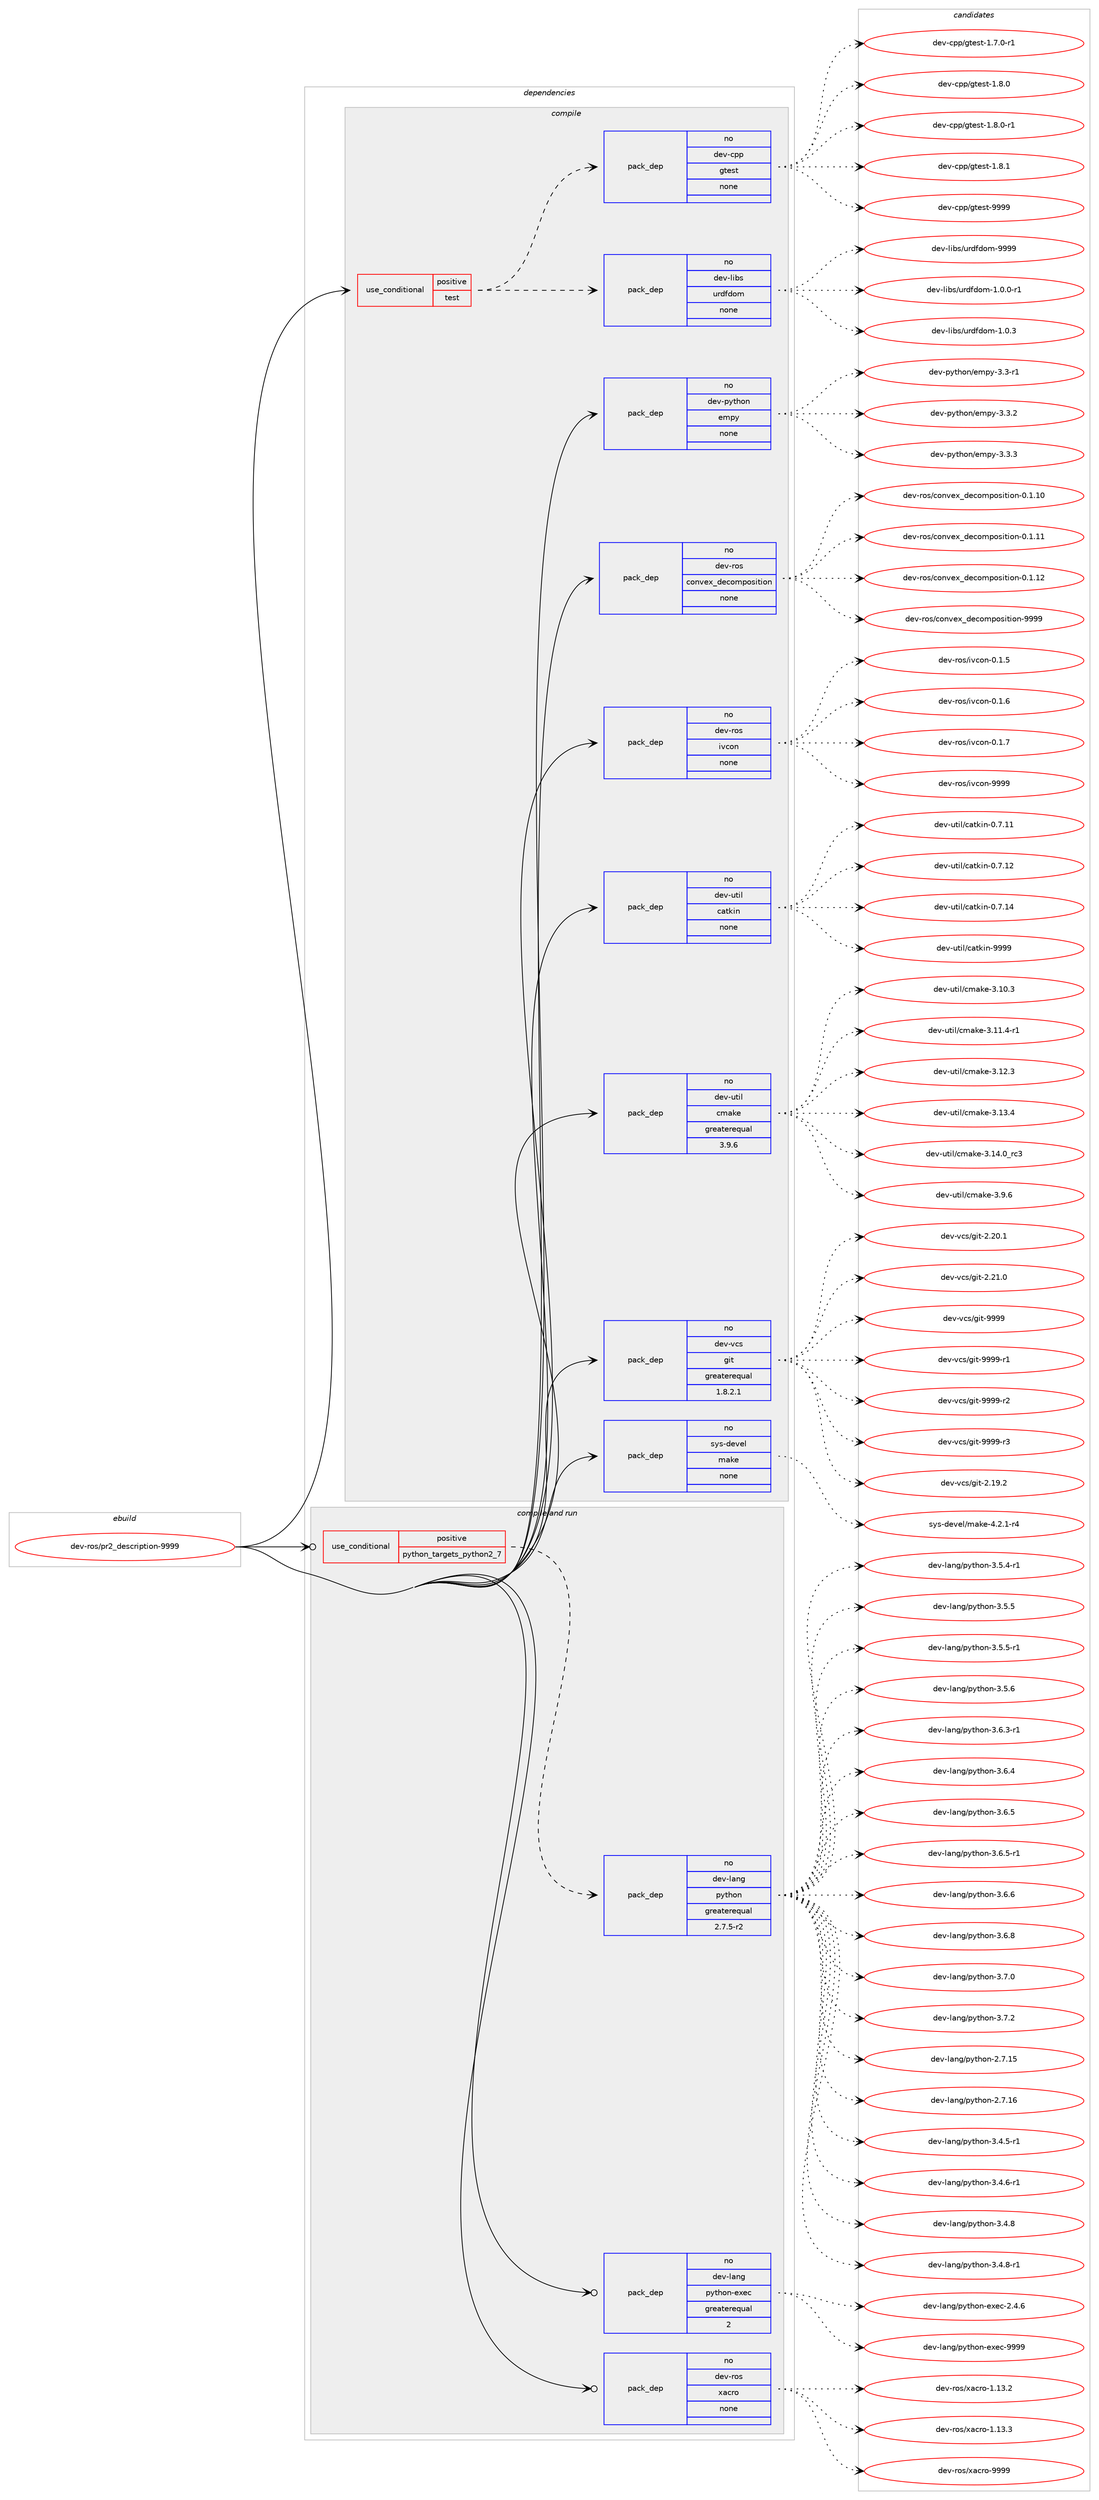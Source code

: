digraph prolog {

# *************
# Graph options
# *************

newrank=true;
concentrate=true;
compound=true;
graph [rankdir=LR,fontname=Helvetica,fontsize=10,ranksep=1.5];#, ranksep=2.5, nodesep=0.2];
edge  [arrowhead=vee];
node  [fontname=Helvetica,fontsize=10];

# **********
# The ebuild
# **********

subgraph cluster_leftcol {
color=gray;
rank=same;
label=<<i>ebuild</i>>;
id [label="dev-ros/pr2_description-9999", color=red, width=4, href="../dev-ros/pr2_description-9999.svg"];
}

# ****************
# The dependencies
# ****************

subgraph cluster_midcol {
color=gray;
label=<<i>dependencies</i>>;
subgraph cluster_compile {
fillcolor="#eeeeee";
style=filled;
label=<<i>compile</i>>;
subgraph cond389384 {
dependency1461991 [label=<<TABLE BORDER="0" CELLBORDER="1" CELLSPACING="0" CELLPADDING="4"><TR><TD ROWSPAN="3" CELLPADDING="10">use_conditional</TD></TR><TR><TD>positive</TD></TR><TR><TD>test</TD></TR></TABLE>>, shape=none, color=red];
subgraph pack1049217 {
dependency1461992 [label=<<TABLE BORDER="0" CELLBORDER="1" CELLSPACING="0" CELLPADDING="4" WIDTH="220"><TR><TD ROWSPAN="6" CELLPADDING="30">pack_dep</TD></TR><TR><TD WIDTH="110">no</TD></TR><TR><TD>dev-libs</TD></TR><TR><TD>urdfdom</TD></TR><TR><TD>none</TD></TR><TR><TD></TD></TR></TABLE>>, shape=none, color=blue];
}
dependency1461991:e -> dependency1461992:w [weight=20,style="dashed",arrowhead="vee"];
subgraph pack1049218 {
dependency1461993 [label=<<TABLE BORDER="0" CELLBORDER="1" CELLSPACING="0" CELLPADDING="4" WIDTH="220"><TR><TD ROWSPAN="6" CELLPADDING="30">pack_dep</TD></TR><TR><TD WIDTH="110">no</TD></TR><TR><TD>dev-cpp</TD></TR><TR><TD>gtest</TD></TR><TR><TD>none</TD></TR><TR><TD></TD></TR></TABLE>>, shape=none, color=blue];
}
dependency1461991:e -> dependency1461993:w [weight=20,style="dashed",arrowhead="vee"];
}
id:e -> dependency1461991:w [weight=20,style="solid",arrowhead="vee"];
subgraph pack1049219 {
dependency1461994 [label=<<TABLE BORDER="0" CELLBORDER="1" CELLSPACING="0" CELLPADDING="4" WIDTH="220"><TR><TD ROWSPAN="6" CELLPADDING="30">pack_dep</TD></TR><TR><TD WIDTH="110">no</TD></TR><TR><TD>dev-python</TD></TR><TR><TD>empy</TD></TR><TR><TD>none</TD></TR><TR><TD></TD></TR></TABLE>>, shape=none, color=blue];
}
id:e -> dependency1461994:w [weight=20,style="solid",arrowhead="vee"];
subgraph pack1049220 {
dependency1461995 [label=<<TABLE BORDER="0" CELLBORDER="1" CELLSPACING="0" CELLPADDING="4" WIDTH="220"><TR><TD ROWSPAN="6" CELLPADDING="30">pack_dep</TD></TR><TR><TD WIDTH="110">no</TD></TR><TR><TD>dev-ros</TD></TR><TR><TD>convex_decomposition</TD></TR><TR><TD>none</TD></TR><TR><TD></TD></TR></TABLE>>, shape=none, color=blue];
}
id:e -> dependency1461995:w [weight=20,style="solid",arrowhead="vee"];
subgraph pack1049221 {
dependency1461996 [label=<<TABLE BORDER="0" CELLBORDER="1" CELLSPACING="0" CELLPADDING="4" WIDTH="220"><TR><TD ROWSPAN="6" CELLPADDING="30">pack_dep</TD></TR><TR><TD WIDTH="110">no</TD></TR><TR><TD>dev-ros</TD></TR><TR><TD>ivcon</TD></TR><TR><TD>none</TD></TR><TR><TD></TD></TR></TABLE>>, shape=none, color=blue];
}
id:e -> dependency1461996:w [weight=20,style="solid",arrowhead="vee"];
subgraph pack1049222 {
dependency1461997 [label=<<TABLE BORDER="0" CELLBORDER="1" CELLSPACING="0" CELLPADDING="4" WIDTH="220"><TR><TD ROWSPAN="6" CELLPADDING="30">pack_dep</TD></TR><TR><TD WIDTH="110">no</TD></TR><TR><TD>dev-util</TD></TR><TR><TD>catkin</TD></TR><TR><TD>none</TD></TR><TR><TD></TD></TR></TABLE>>, shape=none, color=blue];
}
id:e -> dependency1461997:w [weight=20,style="solid",arrowhead="vee"];
subgraph pack1049223 {
dependency1461998 [label=<<TABLE BORDER="0" CELLBORDER="1" CELLSPACING="0" CELLPADDING="4" WIDTH="220"><TR><TD ROWSPAN="6" CELLPADDING="30">pack_dep</TD></TR><TR><TD WIDTH="110">no</TD></TR><TR><TD>dev-util</TD></TR><TR><TD>cmake</TD></TR><TR><TD>greaterequal</TD></TR><TR><TD>3.9.6</TD></TR></TABLE>>, shape=none, color=blue];
}
id:e -> dependency1461998:w [weight=20,style="solid",arrowhead="vee"];
subgraph pack1049224 {
dependency1461999 [label=<<TABLE BORDER="0" CELLBORDER="1" CELLSPACING="0" CELLPADDING="4" WIDTH="220"><TR><TD ROWSPAN="6" CELLPADDING="30">pack_dep</TD></TR><TR><TD WIDTH="110">no</TD></TR><TR><TD>dev-vcs</TD></TR><TR><TD>git</TD></TR><TR><TD>greaterequal</TD></TR><TR><TD>1.8.2.1</TD></TR></TABLE>>, shape=none, color=blue];
}
id:e -> dependency1461999:w [weight=20,style="solid",arrowhead="vee"];
subgraph pack1049225 {
dependency1462000 [label=<<TABLE BORDER="0" CELLBORDER="1" CELLSPACING="0" CELLPADDING="4" WIDTH="220"><TR><TD ROWSPAN="6" CELLPADDING="30">pack_dep</TD></TR><TR><TD WIDTH="110">no</TD></TR><TR><TD>sys-devel</TD></TR><TR><TD>make</TD></TR><TR><TD>none</TD></TR><TR><TD></TD></TR></TABLE>>, shape=none, color=blue];
}
id:e -> dependency1462000:w [weight=20,style="solid",arrowhead="vee"];
}
subgraph cluster_compileandrun {
fillcolor="#eeeeee";
style=filled;
label=<<i>compile and run</i>>;
subgraph cond389385 {
dependency1462001 [label=<<TABLE BORDER="0" CELLBORDER="1" CELLSPACING="0" CELLPADDING="4"><TR><TD ROWSPAN="3" CELLPADDING="10">use_conditional</TD></TR><TR><TD>positive</TD></TR><TR><TD>python_targets_python2_7</TD></TR></TABLE>>, shape=none, color=red];
subgraph pack1049226 {
dependency1462002 [label=<<TABLE BORDER="0" CELLBORDER="1" CELLSPACING="0" CELLPADDING="4" WIDTH="220"><TR><TD ROWSPAN="6" CELLPADDING="30">pack_dep</TD></TR><TR><TD WIDTH="110">no</TD></TR><TR><TD>dev-lang</TD></TR><TR><TD>python</TD></TR><TR><TD>greaterequal</TD></TR><TR><TD>2.7.5-r2</TD></TR></TABLE>>, shape=none, color=blue];
}
dependency1462001:e -> dependency1462002:w [weight=20,style="dashed",arrowhead="vee"];
}
id:e -> dependency1462001:w [weight=20,style="solid",arrowhead="odotvee"];
subgraph pack1049227 {
dependency1462003 [label=<<TABLE BORDER="0" CELLBORDER="1" CELLSPACING="0" CELLPADDING="4" WIDTH="220"><TR><TD ROWSPAN="6" CELLPADDING="30">pack_dep</TD></TR><TR><TD WIDTH="110">no</TD></TR><TR><TD>dev-lang</TD></TR><TR><TD>python-exec</TD></TR><TR><TD>greaterequal</TD></TR><TR><TD>2</TD></TR></TABLE>>, shape=none, color=blue];
}
id:e -> dependency1462003:w [weight=20,style="solid",arrowhead="odotvee"];
subgraph pack1049228 {
dependency1462004 [label=<<TABLE BORDER="0" CELLBORDER="1" CELLSPACING="0" CELLPADDING="4" WIDTH="220"><TR><TD ROWSPAN="6" CELLPADDING="30">pack_dep</TD></TR><TR><TD WIDTH="110">no</TD></TR><TR><TD>dev-ros</TD></TR><TR><TD>xacro</TD></TR><TR><TD>none</TD></TR><TR><TD></TD></TR></TABLE>>, shape=none, color=blue];
}
id:e -> dependency1462004:w [weight=20,style="solid",arrowhead="odotvee"];
}
subgraph cluster_run {
fillcolor="#eeeeee";
style=filled;
label=<<i>run</i>>;
}
}

# **************
# The candidates
# **************

subgraph cluster_choices {
rank=same;
color=gray;
label=<<i>candidates</i>>;

subgraph choice1049217 {
color=black;
nodesep=1;
choice1001011184510810598115471171141001021001111094549464846484511449 [label="dev-libs/urdfdom-1.0.0-r1", color=red, width=4,href="../dev-libs/urdfdom-1.0.0-r1.svg"];
choice100101118451081059811547117114100102100111109454946484651 [label="dev-libs/urdfdom-1.0.3", color=red, width=4,href="../dev-libs/urdfdom-1.0.3.svg"];
choice1001011184510810598115471171141001021001111094557575757 [label="dev-libs/urdfdom-9999", color=red, width=4,href="../dev-libs/urdfdom-9999.svg"];
dependency1461992:e -> choice1001011184510810598115471171141001021001111094549464846484511449:w [style=dotted,weight="100"];
dependency1461992:e -> choice100101118451081059811547117114100102100111109454946484651:w [style=dotted,weight="100"];
dependency1461992:e -> choice1001011184510810598115471171141001021001111094557575757:w [style=dotted,weight="100"];
}
subgraph choice1049218 {
color=black;
nodesep=1;
choice1001011184599112112471031161011151164549465546484511449 [label="dev-cpp/gtest-1.7.0-r1", color=red, width=4,href="../dev-cpp/gtest-1.7.0-r1.svg"];
choice100101118459911211247103116101115116454946564648 [label="dev-cpp/gtest-1.8.0", color=red, width=4,href="../dev-cpp/gtest-1.8.0.svg"];
choice1001011184599112112471031161011151164549465646484511449 [label="dev-cpp/gtest-1.8.0-r1", color=red, width=4,href="../dev-cpp/gtest-1.8.0-r1.svg"];
choice100101118459911211247103116101115116454946564649 [label="dev-cpp/gtest-1.8.1", color=red, width=4,href="../dev-cpp/gtest-1.8.1.svg"];
choice1001011184599112112471031161011151164557575757 [label="dev-cpp/gtest-9999", color=red, width=4,href="../dev-cpp/gtest-9999.svg"];
dependency1461993:e -> choice1001011184599112112471031161011151164549465546484511449:w [style=dotted,weight="100"];
dependency1461993:e -> choice100101118459911211247103116101115116454946564648:w [style=dotted,weight="100"];
dependency1461993:e -> choice1001011184599112112471031161011151164549465646484511449:w [style=dotted,weight="100"];
dependency1461993:e -> choice100101118459911211247103116101115116454946564649:w [style=dotted,weight="100"];
dependency1461993:e -> choice1001011184599112112471031161011151164557575757:w [style=dotted,weight="100"];
}
subgraph choice1049219 {
color=black;
nodesep=1;
choice1001011184511212111610411111047101109112121455146514511449 [label="dev-python/empy-3.3-r1", color=red, width=4,href="../dev-python/empy-3.3-r1.svg"];
choice1001011184511212111610411111047101109112121455146514650 [label="dev-python/empy-3.3.2", color=red, width=4,href="../dev-python/empy-3.3.2.svg"];
choice1001011184511212111610411111047101109112121455146514651 [label="dev-python/empy-3.3.3", color=red, width=4,href="../dev-python/empy-3.3.3.svg"];
dependency1461994:e -> choice1001011184511212111610411111047101109112121455146514511449:w [style=dotted,weight="100"];
dependency1461994:e -> choice1001011184511212111610411111047101109112121455146514650:w [style=dotted,weight="100"];
dependency1461994:e -> choice1001011184511212111610411111047101109112121455146514651:w [style=dotted,weight="100"];
}
subgraph choice1049220 {
color=black;
nodesep=1;
choice100101118451141111154799111110118101120951001019911110911211111510511610511111045484649464948 [label="dev-ros/convex_decomposition-0.1.10", color=red, width=4,href="../dev-ros/convex_decomposition-0.1.10.svg"];
choice100101118451141111154799111110118101120951001019911110911211111510511610511111045484649464949 [label="dev-ros/convex_decomposition-0.1.11", color=red, width=4,href="../dev-ros/convex_decomposition-0.1.11.svg"];
choice100101118451141111154799111110118101120951001019911110911211111510511610511111045484649464950 [label="dev-ros/convex_decomposition-0.1.12", color=red, width=4,href="../dev-ros/convex_decomposition-0.1.12.svg"];
choice10010111845114111115479911111011810112095100101991111091121111151051161051111104557575757 [label="dev-ros/convex_decomposition-9999", color=red, width=4,href="../dev-ros/convex_decomposition-9999.svg"];
dependency1461995:e -> choice100101118451141111154799111110118101120951001019911110911211111510511610511111045484649464948:w [style=dotted,weight="100"];
dependency1461995:e -> choice100101118451141111154799111110118101120951001019911110911211111510511610511111045484649464949:w [style=dotted,weight="100"];
dependency1461995:e -> choice100101118451141111154799111110118101120951001019911110911211111510511610511111045484649464950:w [style=dotted,weight="100"];
dependency1461995:e -> choice10010111845114111115479911111011810112095100101991111091121111151051161051111104557575757:w [style=dotted,weight="100"];
}
subgraph choice1049221 {
color=black;
nodesep=1;
choice100101118451141111154710511899111110454846494653 [label="dev-ros/ivcon-0.1.5", color=red, width=4,href="../dev-ros/ivcon-0.1.5.svg"];
choice100101118451141111154710511899111110454846494654 [label="dev-ros/ivcon-0.1.6", color=red, width=4,href="../dev-ros/ivcon-0.1.6.svg"];
choice100101118451141111154710511899111110454846494655 [label="dev-ros/ivcon-0.1.7", color=red, width=4,href="../dev-ros/ivcon-0.1.7.svg"];
choice1001011184511411111547105118991111104557575757 [label="dev-ros/ivcon-9999", color=red, width=4,href="../dev-ros/ivcon-9999.svg"];
dependency1461996:e -> choice100101118451141111154710511899111110454846494653:w [style=dotted,weight="100"];
dependency1461996:e -> choice100101118451141111154710511899111110454846494654:w [style=dotted,weight="100"];
dependency1461996:e -> choice100101118451141111154710511899111110454846494655:w [style=dotted,weight="100"];
dependency1461996:e -> choice1001011184511411111547105118991111104557575757:w [style=dotted,weight="100"];
}
subgraph choice1049222 {
color=black;
nodesep=1;
choice1001011184511711610510847999711610710511045484655464949 [label="dev-util/catkin-0.7.11", color=red, width=4,href="../dev-util/catkin-0.7.11.svg"];
choice1001011184511711610510847999711610710511045484655464950 [label="dev-util/catkin-0.7.12", color=red, width=4,href="../dev-util/catkin-0.7.12.svg"];
choice1001011184511711610510847999711610710511045484655464952 [label="dev-util/catkin-0.7.14", color=red, width=4,href="../dev-util/catkin-0.7.14.svg"];
choice100101118451171161051084799971161071051104557575757 [label="dev-util/catkin-9999", color=red, width=4,href="../dev-util/catkin-9999.svg"];
dependency1461997:e -> choice1001011184511711610510847999711610710511045484655464949:w [style=dotted,weight="100"];
dependency1461997:e -> choice1001011184511711610510847999711610710511045484655464950:w [style=dotted,weight="100"];
dependency1461997:e -> choice1001011184511711610510847999711610710511045484655464952:w [style=dotted,weight="100"];
dependency1461997:e -> choice100101118451171161051084799971161071051104557575757:w [style=dotted,weight="100"];
}
subgraph choice1049223 {
color=black;
nodesep=1;
choice1001011184511711610510847991099710710145514649484651 [label="dev-util/cmake-3.10.3", color=red, width=4,href="../dev-util/cmake-3.10.3.svg"];
choice10010111845117116105108479910997107101455146494946524511449 [label="dev-util/cmake-3.11.4-r1", color=red, width=4,href="../dev-util/cmake-3.11.4-r1.svg"];
choice1001011184511711610510847991099710710145514649504651 [label="dev-util/cmake-3.12.3", color=red, width=4,href="../dev-util/cmake-3.12.3.svg"];
choice1001011184511711610510847991099710710145514649514652 [label="dev-util/cmake-3.13.4", color=red, width=4,href="../dev-util/cmake-3.13.4.svg"];
choice1001011184511711610510847991099710710145514649524648951149951 [label="dev-util/cmake-3.14.0_rc3", color=red, width=4,href="../dev-util/cmake-3.14.0_rc3.svg"];
choice10010111845117116105108479910997107101455146574654 [label="dev-util/cmake-3.9.6", color=red, width=4,href="../dev-util/cmake-3.9.6.svg"];
dependency1461998:e -> choice1001011184511711610510847991099710710145514649484651:w [style=dotted,weight="100"];
dependency1461998:e -> choice10010111845117116105108479910997107101455146494946524511449:w [style=dotted,weight="100"];
dependency1461998:e -> choice1001011184511711610510847991099710710145514649504651:w [style=dotted,weight="100"];
dependency1461998:e -> choice1001011184511711610510847991099710710145514649514652:w [style=dotted,weight="100"];
dependency1461998:e -> choice1001011184511711610510847991099710710145514649524648951149951:w [style=dotted,weight="100"];
dependency1461998:e -> choice10010111845117116105108479910997107101455146574654:w [style=dotted,weight="100"];
}
subgraph choice1049224 {
color=black;
nodesep=1;
choice10010111845118991154710310511645504649574650 [label="dev-vcs/git-2.19.2", color=red, width=4,href="../dev-vcs/git-2.19.2.svg"];
choice10010111845118991154710310511645504650484649 [label="dev-vcs/git-2.20.1", color=red, width=4,href="../dev-vcs/git-2.20.1.svg"];
choice10010111845118991154710310511645504650494648 [label="dev-vcs/git-2.21.0", color=red, width=4,href="../dev-vcs/git-2.21.0.svg"];
choice1001011184511899115471031051164557575757 [label="dev-vcs/git-9999", color=red, width=4,href="../dev-vcs/git-9999.svg"];
choice10010111845118991154710310511645575757574511449 [label="dev-vcs/git-9999-r1", color=red, width=4,href="../dev-vcs/git-9999-r1.svg"];
choice10010111845118991154710310511645575757574511450 [label="dev-vcs/git-9999-r2", color=red, width=4,href="../dev-vcs/git-9999-r2.svg"];
choice10010111845118991154710310511645575757574511451 [label="dev-vcs/git-9999-r3", color=red, width=4,href="../dev-vcs/git-9999-r3.svg"];
dependency1461999:e -> choice10010111845118991154710310511645504649574650:w [style=dotted,weight="100"];
dependency1461999:e -> choice10010111845118991154710310511645504650484649:w [style=dotted,weight="100"];
dependency1461999:e -> choice10010111845118991154710310511645504650494648:w [style=dotted,weight="100"];
dependency1461999:e -> choice1001011184511899115471031051164557575757:w [style=dotted,weight="100"];
dependency1461999:e -> choice10010111845118991154710310511645575757574511449:w [style=dotted,weight="100"];
dependency1461999:e -> choice10010111845118991154710310511645575757574511450:w [style=dotted,weight="100"];
dependency1461999:e -> choice10010111845118991154710310511645575757574511451:w [style=dotted,weight="100"];
}
subgraph choice1049225 {
color=black;
nodesep=1;
choice1151211154510010111810110847109971071014552465046494511452 [label="sys-devel/make-4.2.1-r4", color=red, width=4,href="../sys-devel/make-4.2.1-r4.svg"];
dependency1462000:e -> choice1151211154510010111810110847109971071014552465046494511452:w [style=dotted,weight="100"];
}
subgraph choice1049226 {
color=black;
nodesep=1;
choice10010111845108971101034711212111610411111045504655464953 [label="dev-lang/python-2.7.15", color=red, width=4,href="../dev-lang/python-2.7.15.svg"];
choice10010111845108971101034711212111610411111045504655464954 [label="dev-lang/python-2.7.16", color=red, width=4,href="../dev-lang/python-2.7.16.svg"];
choice1001011184510897110103471121211161041111104551465246534511449 [label="dev-lang/python-3.4.5-r1", color=red, width=4,href="../dev-lang/python-3.4.5-r1.svg"];
choice1001011184510897110103471121211161041111104551465246544511449 [label="dev-lang/python-3.4.6-r1", color=red, width=4,href="../dev-lang/python-3.4.6-r1.svg"];
choice100101118451089711010347112121116104111110455146524656 [label="dev-lang/python-3.4.8", color=red, width=4,href="../dev-lang/python-3.4.8.svg"];
choice1001011184510897110103471121211161041111104551465246564511449 [label="dev-lang/python-3.4.8-r1", color=red, width=4,href="../dev-lang/python-3.4.8-r1.svg"];
choice1001011184510897110103471121211161041111104551465346524511449 [label="dev-lang/python-3.5.4-r1", color=red, width=4,href="../dev-lang/python-3.5.4-r1.svg"];
choice100101118451089711010347112121116104111110455146534653 [label="dev-lang/python-3.5.5", color=red, width=4,href="../dev-lang/python-3.5.5.svg"];
choice1001011184510897110103471121211161041111104551465346534511449 [label="dev-lang/python-3.5.5-r1", color=red, width=4,href="../dev-lang/python-3.5.5-r1.svg"];
choice100101118451089711010347112121116104111110455146534654 [label="dev-lang/python-3.5.6", color=red, width=4,href="../dev-lang/python-3.5.6.svg"];
choice1001011184510897110103471121211161041111104551465446514511449 [label="dev-lang/python-3.6.3-r1", color=red, width=4,href="../dev-lang/python-3.6.3-r1.svg"];
choice100101118451089711010347112121116104111110455146544652 [label="dev-lang/python-3.6.4", color=red, width=4,href="../dev-lang/python-3.6.4.svg"];
choice100101118451089711010347112121116104111110455146544653 [label="dev-lang/python-3.6.5", color=red, width=4,href="../dev-lang/python-3.6.5.svg"];
choice1001011184510897110103471121211161041111104551465446534511449 [label="dev-lang/python-3.6.5-r1", color=red, width=4,href="../dev-lang/python-3.6.5-r1.svg"];
choice100101118451089711010347112121116104111110455146544654 [label="dev-lang/python-3.6.6", color=red, width=4,href="../dev-lang/python-3.6.6.svg"];
choice100101118451089711010347112121116104111110455146544656 [label="dev-lang/python-3.6.8", color=red, width=4,href="../dev-lang/python-3.6.8.svg"];
choice100101118451089711010347112121116104111110455146554648 [label="dev-lang/python-3.7.0", color=red, width=4,href="../dev-lang/python-3.7.0.svg"];
choice100101118451089711010347112121116104111110455146554650 [label="dev-lang/python-3.7.2", color=red, width=4,href="../dev-lang/python-3.7.2.svg"];
dependency1462002:e -> choice10010111845108971101034711212111610411111045504655464953:w [style=dotted,weight="100"];
dependency1462002:e -> choice10010111845108971101034711212111610411111045504655464954:w [style=dotted,weight="100"];
dependency1462002:e -> choice1001011184510897110103471121211161041111104551465246534511449:w [style=dotted,weight="100"];
dependency1462002:e -> choice1001011184510897110103471121211161041111104551465246544511449:w [style=dotted,weight="100"];
dependency1462002:e -> choice100101118451089711010347112121116104111110455146524656:w [style=dotted,weight="100"];
dependency1462002:e -> choice1001011184510897110103471121211161041111104551465246564511449:w [style=dotted,weight="100"];
dependency1462002:e -> choice1001011184510897110103471121211161041111104551465346524511449:w [style=dotted,weight="100"];
dependency1462002:e -> choice100101118451089711010347112121116104111110455146534653:w [style=dotted,weight="100"];
dependency1462002:e -> choice1001011184510897110103471121211161041111104551465346534511449:w [style=dotted,weight="100"];
dependency1462002:e -> choice100101118451089711010347112121116104111110455146534654:w [style=dotted,weight="100"];
dependency1462002:e -> choice1001011184510897110103471121211161041111104551465446514511449:w [style=dotted,weight="100"];
dependency1462002:e -> choice100101118451089711010347112121116104111110455146544652:w [style=dotted,weight="100"];
dependency1462002:e -> choice100101118451089711010347112121116104111110455146544653:w [style=dotted,weight="100"];
dependency1462002:e -> choice1001011184510897110103471121211161041111104551465446534511449:w [style=dotted,weight="100"];
dependency1462002:e -> choice100101118451089711010347112121116104111110455146544654:w [style=dotted,weight="100"];
dependency1462002:e -> choice100101118451089711010347112121116104111110455146544656:w [style=dotted,weight="100"];
dependency1462002:e -> choice100101118451089711010347112121116104111110455146554648:w [style=dotted,weight="100"];
dependency1462002:e -> choice100101118451089711010347112121116104111110455146554650:w [style=dotted,weight="100"];
}
subgraph choice1049227 {
color=black;
nodesep=1;
choice1001011184510897110103471121211161041111104510112010199455046524654 [label="dev-lang/python-exec-2.4.6", color=red, width=4,href="../dev-lang/python-exec-2.4.6.svg"];
choice10010111845108971101034711212111610411111045101120101994557575757 [label="dev-lang/python-exec-9999", color=red, width=4,href="../dev-lang/python-exec-9999.svg"];
dependency1462003:e -> choice1001011184510897110103471121211161041111104510112010199455046524654:w [style=dotted,weight="100"];
dependency1462003:e -> choice10010111845108971101034711212111610411111045101120101994557575757:w [style=dotted,weight="100"];
}
subgraph choice1049228 {
color=black;
nodesep=1;
choice1001011184511411111547120979911411145494649514650 [label="dev-ros/xacro-1.13.2", color=red, width=4,href="../dev-ros/xacro-1.13.2.svg"];
choice1001011184511411111547120979911411145494649514651 [label="dev-ros/xacro-1.13.3", color=red, width=4,href="../dev-ros/xacro-1.13.3.svg"];
choice100101118451141111154712097991141114557575757 [label="dev-ros/xacro-9999", color=red, width=4,href="../dev-ros/xacro-9999.svg"];
dependency1462004:e -> choice1001011184511411111547120979911411145494649514650:w [style=dotted,weight="100"];
dependency1462004:e -> choice1001011184511411111547120979911411145494649514651:w [style=dotted,weight="100"];
dependency1462004:e -> choice100101118451141111154712097991141114557575757:w [style=dotted,weight="100"];
}
}

}
